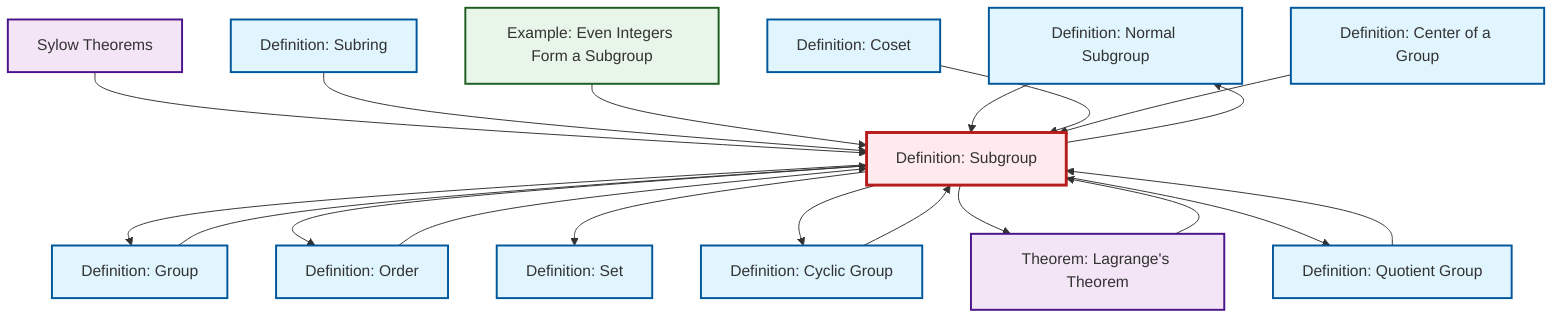 graph TD
    classDef definition fill:#e1f5fe,stroke:#01579b,stroke-width:2px
    classDef theorem fill:#f3e5f5,stroke:#4a148c,stroke-width:2px
    classDef axiom fill:#fff3e0,stroke:#e65100,stroke-width:2px
    classDef example fill:#e8f5e9,stroke:#1b5e20,stroke-width:2px
    classDef current fill:#ffebee,stroke:#b71c1c,stroke-width:3px
    def-normal-subgroup["Definition: Normal Subgroup"]:::definition
    def-subgroup["Definition: Subgroup"]:::definition
    def-set["Definition: Set"]:::definition
    def-order["Definition: Order"]:::definition
    def-center-of-group["Definition: Center of a Group"]:::definition
    def-coset["Definition: Coset"]:::definition
    thm-sylow["Sylow Theorems"]:::theorem
    def-cyclic-group["Definition: Cyclic Group"]:::definition
    ex-even-integers-subgroup["Example: Even Integers Form a Subgroup"]:::example
    def-group["Definition: Group"]:::definition
    thm-lagrange["Theorem: Lagrange's Theorem"]:::theorem
    def-subring["Definition: Subring"]:::definition
    def-quotient-group["Definition: Quotient Group"]:::definition
    def-subgroup --> def-group
    thm-lagrange --> def-subgroup
    def-group --> def-subgroup
    def-subgroup --> def-order
    def-cyclic-group --> def-subgroup
    thm-sylow --> def-subgroup
    def-subgroup --> def-set
    def-subring --> def-subgroup
    def-order --> def-subgroup
    def-subgroup --> def-cyclic-group
    ex-even-integers-subgroup --> def-subgroup
    def-normal-subgroup --> def-subgroup
    def-coset --> def-subgroup
    def-subgroup --> thm-lagrange
    def-subgroup --> def-normal-subgroup
    def-center-of-group --> def-subgroup
    def-quotient-group --> def-subgroup
    def-subgroup --> def-quotient-group
    class def-subgroup current
